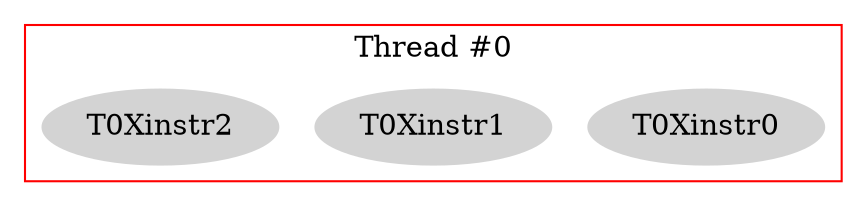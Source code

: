 digraph{subgraph cluster_0{color=red;node[style="filled",color=lightgray];label="Thread #0";T0Xinstr0;T0Xinstr1;T0Xinstr2;}}